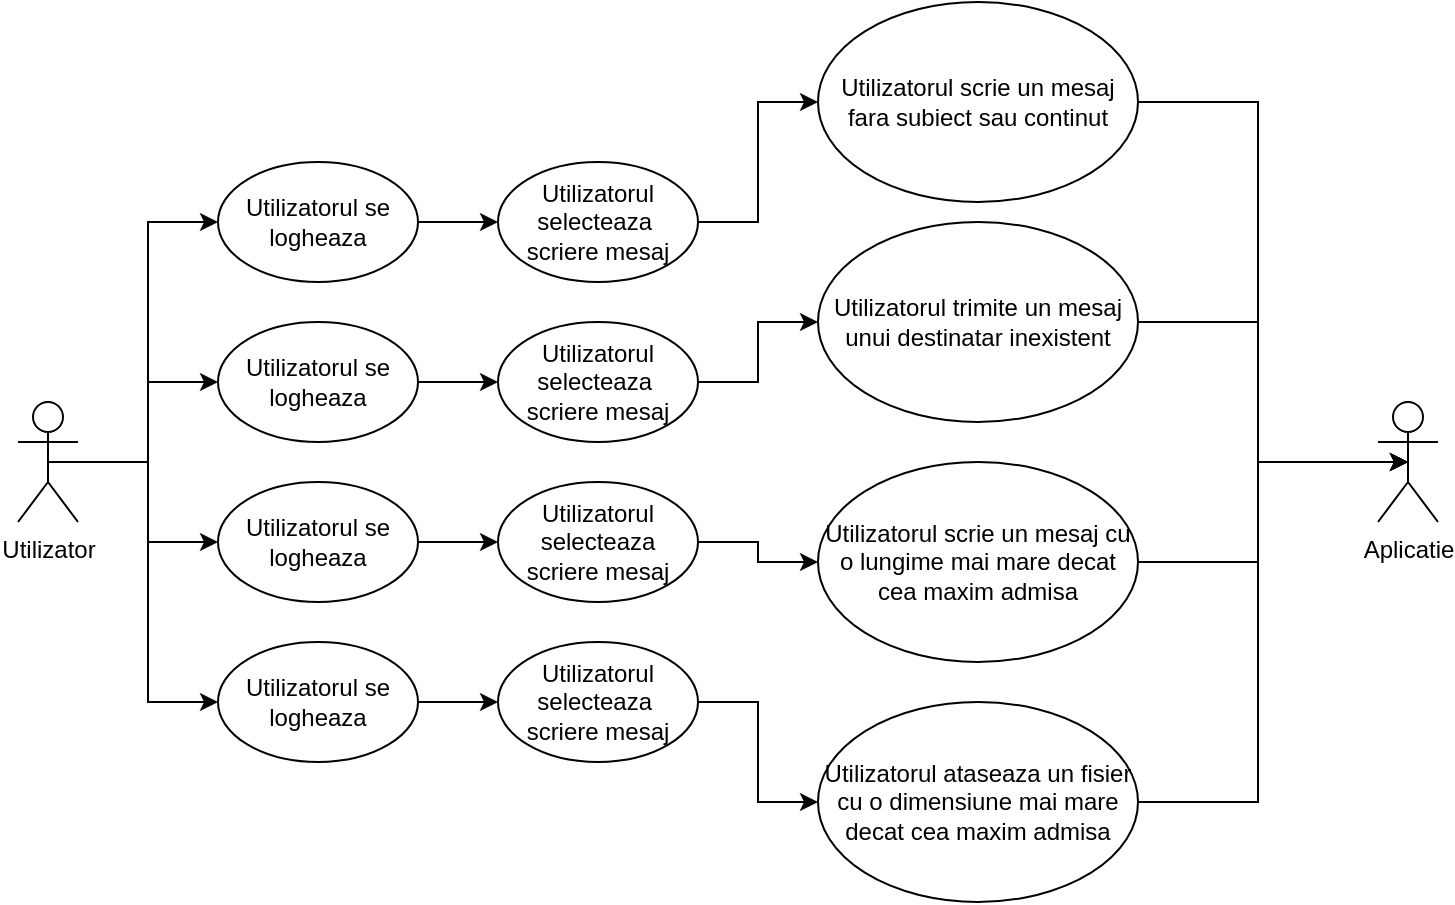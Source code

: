 <mxfile version="12.9.1" type="device"><diagram id="iPoCYh6AAixlRTAnv0PK" name="Page-1"><mxGraphModel dx="1221" dy="1756" grid="1" gridSize="10" guides="1" tooltips="1" connect="1" arrows="1" fold="1" page="1" pageScale="1" pageWidth="827" pageHeight="1169" math="0" shadow="0"><root><mxCell id="0"/><mxCell id="1" parent="0"/><mxCell id="qkWjYEDq1MCr-IMvwKkQ-14" style="edgeStyle=orthogonalEdgeStyle;rounded=0;orthogonalLoop=1;jettySize=auto;html=1;exitX=0.5;exitY=0.5;exitDx=0;exitDy=0;exitPerimeter=0;entryX=0;entryY=0.5;entryDx=0;entryDy=0;" edge="1" parent="1" source="qkWjYEDq1MCr-IMvwKkQ-1" target="qkWjYEDq1MCr-IMvwKkQ-7"><mxGeometry relative="1" as="geometry"/></mxCell><mxCell id="qkWjYEDq1MCr-IMvwKkQ-15" style="edgeStyle=orthogonalEdgeStyle;rounded=0;orthogonalLoop=1;jettySize=auto;html=1;exitX=0.5;exitY=0.5;exitDx=0;exitDy=0;exitPerimeter=0;entryX=0;entryY=0.5;entryDx=0;entryDy=0;" edge="1" parent="1" source="qkWjYEDq1MCr-IMvwKkQ-1" target="qkWjYEDq1MCr-IMvwKkQ-10"><mxGeometry relative="1" as="geometry"/></mxCell><mxCell id="qkWjYEDq1MCr-IMvwKkQ-16" style="edgeStyle=orthogonalEdgeStyle;rounded=0;orthogonalLoop=1;jettySize=auto;html=1;exitX=0.5;exitY=0.5;exitDx=0;exitDy=0;exitPerimeter=0;entryX=0;entryY=0.5;entryDx=0;entryDy=0;" edge="1" parent="1" source="qkWjYEDq1MCr-IMvwKkQ-1" target="qkWjYEDq1MCr-IMvwKkQ-12"><mxGeometry relative="1" as="geometry"/></mxCell><mxCell id="qkWjYEDq1MCr-IMvwKkQ-17" style="edgeStyle=orthogonalEdgeStyle;rounded=0;orthogonalLoop=1;jettySize=auto;html=1;exitX=0.5;exitY=0.5;exitDx=0;exitDy=0;exitPerimeter=0;entryX=0;entryY=0.5;entryDx=0;entryDy=0;" edge="1" parent="1" source="qkWjYEDq1MCr-IMvwKkQ-1" target="qkWjYEDq1MCr-IMvwKkQ-11"><mxGeometry relative="1" as="geometry"/></mxCell><mxCell id="qkWjYEDq1MCr-IMvwKkQ-1" value="Utilizator&lt;br&gt;" style="shape=umlActor;verticalLabelPosition=bottom;labelBackgroundColor=#ffffff;verticalAlign=top;html=1;outlineConnect=0;" vertex="1" parent="1"><mxGeometry x="30" y="90" width="30" height="60" as="geometry"/></mxCell><mxCell id="qkWjYEDq1MCr-IMvwKkQ-28" style="edgeStyle=orthogonalEdgeStyle;rounded=0;orthogonalLoop=1;jettySize=auto;html=1;exitX=1;exitY=0.5;exitDx=0;exitDy=0;" edge="1" parent="1" source="qkWjYEDq1MCr-IMvwKkQ-7" target="qkWjYEDq1MCr-IMvwKkQ-22"><mxGeometry relative="1" as="geometry"/></mxCell><mxCell id="qkWjYEDq1MCr-IMvwKkQ-7" value="Utilizatorul se logheaza&lt;br&gt;" style="ellipse;whiteSpace=wrap;html=1;" vertex="1" parent="1"><mxGeometry x="130" y="130" width="100" height="60" as="geometry"/></mxCell><mxCell id="qkWjYEDq1MCr-IMvwKkQ-27" style="edgeStyle=orthogonalEdgeStyle;rounded=0;orthogonalLoop=1;jettySize=auto;html=1;exitX=1;exitY=0.5;exitDx=0;exitDy=0;" edge="1" parent="1" source="qkWjYEDq1MCr-IMvwKkQ-10" target="qkWjYEDq1MCr-IMvwKkQ-24"><mxGeometry relative="1" as="geometry"/></mxCell><mxCell id="qkWjYEDq1MCr-IMvwKkQ-10" value="Utilizatorul se logheaza&lt;br&gt;" style="ellipse;whiteSpace=wrap;html=1;" vertex="1" parent="1"><mxGeometry x="130" y="50" width="100" height="60" as="geometry"/></mxCell><mxCell id="qkWjYEDq1MCr-IMvwKkQ-26" style="edgeStyle=orthogonalEdgeStyle;rounded=0;orthogonalLoop=1;jettySize=auto;html=1;exitX=1;exitY=0.5;exitDx=0;exitDy=0;entryX=0;entryY=0.5;entryDx=0;entryDy=0;" edge="1" parent="1" source="qkWjYEDq1MCr-IMvwKkQ-11" target="qkWjYEDq1MCr-IMvwKkQ-25"><mxGeometry relative="1" as="geometry"/></mxCell><mxCell id="qkWjYEDq1MCr-IMvwKkQ-11" value="Utilizatorul se logheaza&lt;br&gt;" style="ellipse;whiteSpace=wrap;html=1;" vertex="1" parent="1"><mxGeometry x="130" y="-30" width="100" height="60" as="geometry"/></mxCell><mxCell id="qkWjYEDq1MCr-IMvwKkQ-29" style="edgeStyle=orthogonalEdgeStyle;rounded=0;orthogonalLoop=1;jettySize=auto;html=1;exitX=1;exitY=0.5;exitDx=0;exitDy=0;entryX=0;entryY=0.5;entryDx=0;entryDy=0;" edge="1" parent="1" source="qkWjYEDq1MCr-IMvwKkQ-12" target="qkWjYEDq1MCr-IMvwKkQ-23"><mxGeometry relative="1" as="geometry"/></mxCell><mxCell id="qkWjYEDq1MCr-IMvwKkQ-12" value="Utilizatorul se logheaza&lt;br&gt;" style="ellipse;whiteSpace=wrap;html=1;" vertex="1" parent="1"><mxGeometry x="130" y="210" width="100" height="60" as="geometry"/></mxCell><mxCell id="qkWjYEDq1MCr-IMvwKkQ-40" style="edgeStyle=orthogonalEdgeStyle;rounded=0;orthogonalLoop=1;jettySize=auto;html=1;exitX=1;exitY=0.5;exitDx=0;exitDy=0;entryX=0;entryY=0.5;entryDx=0;entryDy=0;" edge="1" parent="1" source="qkWjYEDq1MCr-IMvwKkQ-22" target="qkWjYEDq1MCr-IMvwKkQ-36"><mxGeometry relative="1" as="geometry"/></mxCell><mxCell id="qkWjYEDq1MCr-IMvwKkQ-22" value="Utilizatorul selecteaza &lt;br&gt;scriere mesaj" style="ellipse;whiteSpace=wrap;html=1;" vertex="1" parent="1"><mxGeometry x="270" y="130" width="100" height="60" as="geometry"/></mxCell><mxCell id="qkWjYEDq1MCr-IMvwKkQ-41" style="edgeStyle=orthogonalEdgeStyle;rounded=0;orthogonalLoop=1;jettySize=auto;html=1;exitX=1;exitY=0.5;exitDx=0;exitDy=0;entryX=0;entryY=0.5;entryDx=0;entryDy=0;" edge="1" parent="1" source="qkWjYEDq1MCr-IMvwKkQ-23" target="qkWjYEDq1MCr-IMvwKkQ-37"><mxGeometry relative="1" as="geometry"/></mxCell><mxCell id="qkWjYEDq1MCr-IMvwKkQ-23" value="Utilizatorul selecteaza&amp;nbsp;&lt;br&gt;scriere mesaj" style="ellipse;whiteSpace=wrap;html=1;" vertex="1" parent="1"><mxGeometry x="270" y="210" width="100" height="60" as="geometry"/></mxCell><mxCell id="qkWjYEDq1MCr-IMvwKkQ-39" style="edgeStyle=orthogonalEdgeStyle;rounded=0;orthogonalLoop=1;jettySize=auto;html=1;exitX=1;exitY=0.5;exitDx=0;exitDy=0;entryX=0;entryY=0.5;entryDx=0;entryDy=0;" edge="1" parent="1" source="qkWjYEDq1MCr-IMvwKkQ-24" target="qkWjYEDq1MCr-IMvwKkQ-35"><mxGeometry relative="1" as="geometry"/></mxCell><mxCell id="qkWjYEDq1MCr-IMvwKkQ-24" value="Utilizatorul selecteaza&amp;nbsp;&lt;br&gt;scriere mesaj" style="ellipse;whiteSpace=wrap;html=1;" vertex="1" parent="1"><mxGeometry x="270" y="50" width="100" height="60" as="geometry"/></mxCell><mxCell id="qkWjYEDq1MCr-IMvwKkQ-38" style="edgeStyle=orthogonalEdgeStyle;rounded=0;orthogonalLoop=1;jettySize=auto;html=1;exitX=1;exitY=0.5;exitDx=0;exitDy=0;entryX=0;entryY=0.5;entryDx=0;entryDy=0;" edge="1" parent="1" source="qkWjYEDq1MCr-IMvwKkQ-25" target="qkWjYEDq1MCr-IMvwKkQ-32"><mxGeometry relative="1" as="geometry"/></mxCell><mxCell id="qkWjYEDq1MCr-IMvwKkQ-25" value="Utilizatorul selecteaza&amp;nbsp;&lt;br&gt;scriere mesaj" style="ellipse;whiteSpace=wrap;html=1;" vertex="1" parent="1"><mxGeometry x="270" y="-30" width="100" height="60" as="geometry"/></mxCell><mxCell id="qkWjYEDq1MCr-IMvwKkQ-51" style="edgeStyle=orthogonalEdgeStyle;rounded=0;orthogonalLoop=1;jettySize=auto;html=1;exitX=1;exitY=0.5;exitDx=0;exitDy=0;entryX=0.5;entryY=0.5;entryDx=0;entryDy=0;entryPerimeter=0;" edge="1" parent="1" source="qkWjYEDq1MCr-IMvwKkQ-32" target="qkWjYEDq1MCr-IMvwKkQ-42"><mxGeometry relative="1" as="geometry"><mxPoint x="720" y="-59.529" as="targetPoint"/><Array as="points"><mxPoint x="650" y="-60"/><mxPoint x="650" y="120"/></Array></mxGeometry></mxCell><mxCell id="qkWjYEDq1MCr-IMvwKkQ-32" value="Utilizatorul scrie un mesaj fara subiect sau continut" style="ellipse;whiteSpace=wrap;html=1;" vertex="1" parent="1"><mxGeometry x="430" y="-110" width="160" height="100" as="geometry"/></mxCell><mxCell id="qkWjYEDq1MCr-IMvwKkQ-49" style="edgeStyle=orthogonalEdgeStyle;rounded=0;orthogonalLoop=1;jettySize=auto;html=1;exitX=1;exitY=0.5;exitDx=0;exitDy=0;entryX=0.5;entryY=0.5;entryDx=0;entryDy=0;entryPerimeter=0;" edge="1" parent="1" source="qkWjYEDq1MCr-IMvwKkQ-35" target="qkWjYEDq1MCr-IMvwKkQ-42"><mxGeometry relative="1" as="geometry"/></mxCell><mxCell id="qkWjYEDq1MCr-IMvwKkQ-35" value="Utilizatorul trimite un mesaj unui destinatar inexistent" style="ellipse;whiteSpace=wrap;html=1;" vertex="1" parent="1"><mxGeometry x="430" width="160" height="100" as="geometry"/></mxCell><mxCell id="qkWjYEDq1MCr-IMvwKkQ-48" style="edgeStyle=orthogonalEdgeStyle;rounded=0;orthogonalLoop=1;jettySize=auto;html=1;exitX=1;exitY=0.5;exitDx=0;exitDy=0;entryX=0.5;entryY=0.5;entryDx=0;entryDy=0;entryPerimeter=0;" edge="1" parent="1" source="qkWjYEDq1MCr-IMvwKkQ-36" target="qkWjYEDq1MCr-IMvwKkQ-42"><mxGeometry relative="1" as="geometry"/></mxCell><mxCell id="qkWjYEDq1MCr-IMvwKkQ-36" value="Utilizatorul scrie un mesaj cu o lungime mai mare decat cea maxim admisa" style="ellipse;whiteSpace=wrap;html=1;" vertex="1" parent="1"><mxGeometry x="430" y="120" width="160" height="100" as="geometry"/></mxCell><mxCell id="qkWjYEDq1MCr-IMvwKkQ-50" style="edgeStyle=orthogonalEdgeStyle;rounded=0;orthogonalLoop=1;jettySize=auto;html=1;exitX=1;exitY=0.5;exitDx=0;exitDy=0;entryX=0.5;entryY=0.5;entryDx=0;entryDy=0;entryPerimeter=0;" edge="1" parent="1" source="qkWjYEDq1MCr-IMvwKkQ-37" target="qkWjYEDq1MCr-IMvwKkQ-42"><mxGeometry relative="1" as="geometry"><mxPoint x="650" y="110" as="targetPoint"/><Array as="points"><mxPoint x="650" y="290"/><mxPoint x="650" y="120"/></Array></mxGeometry></mxCell><mxCell id="qkWjYEDq1MCr-IMvwKkQ-37" value="Utilizatorul ataseaza un fisier cu o dimensiune mai mare decat cea maxim admisa" style="ellipse;whiteSpace=wrap;html=1;" vertex="1" parent="1"><mxGeometry x="430" y="240" width="160" height="100" as="geometry"/></mxCell><mxCell id="qkWjYEDq1MCr-IMvwKkQ-42" value="Aplicatie" style="shape=umlActor;verticalLabelPosition=bottom;labelBackgroundColor=#ffffff;verticalAlign=top;html=1;outlineConnect=0;" vertex="1" parent="1"><mxGeometry x="710" y="90" width="30" height="60" as="geometry"/></mxCell></root></mxGraphModel></diagram></mxfile>